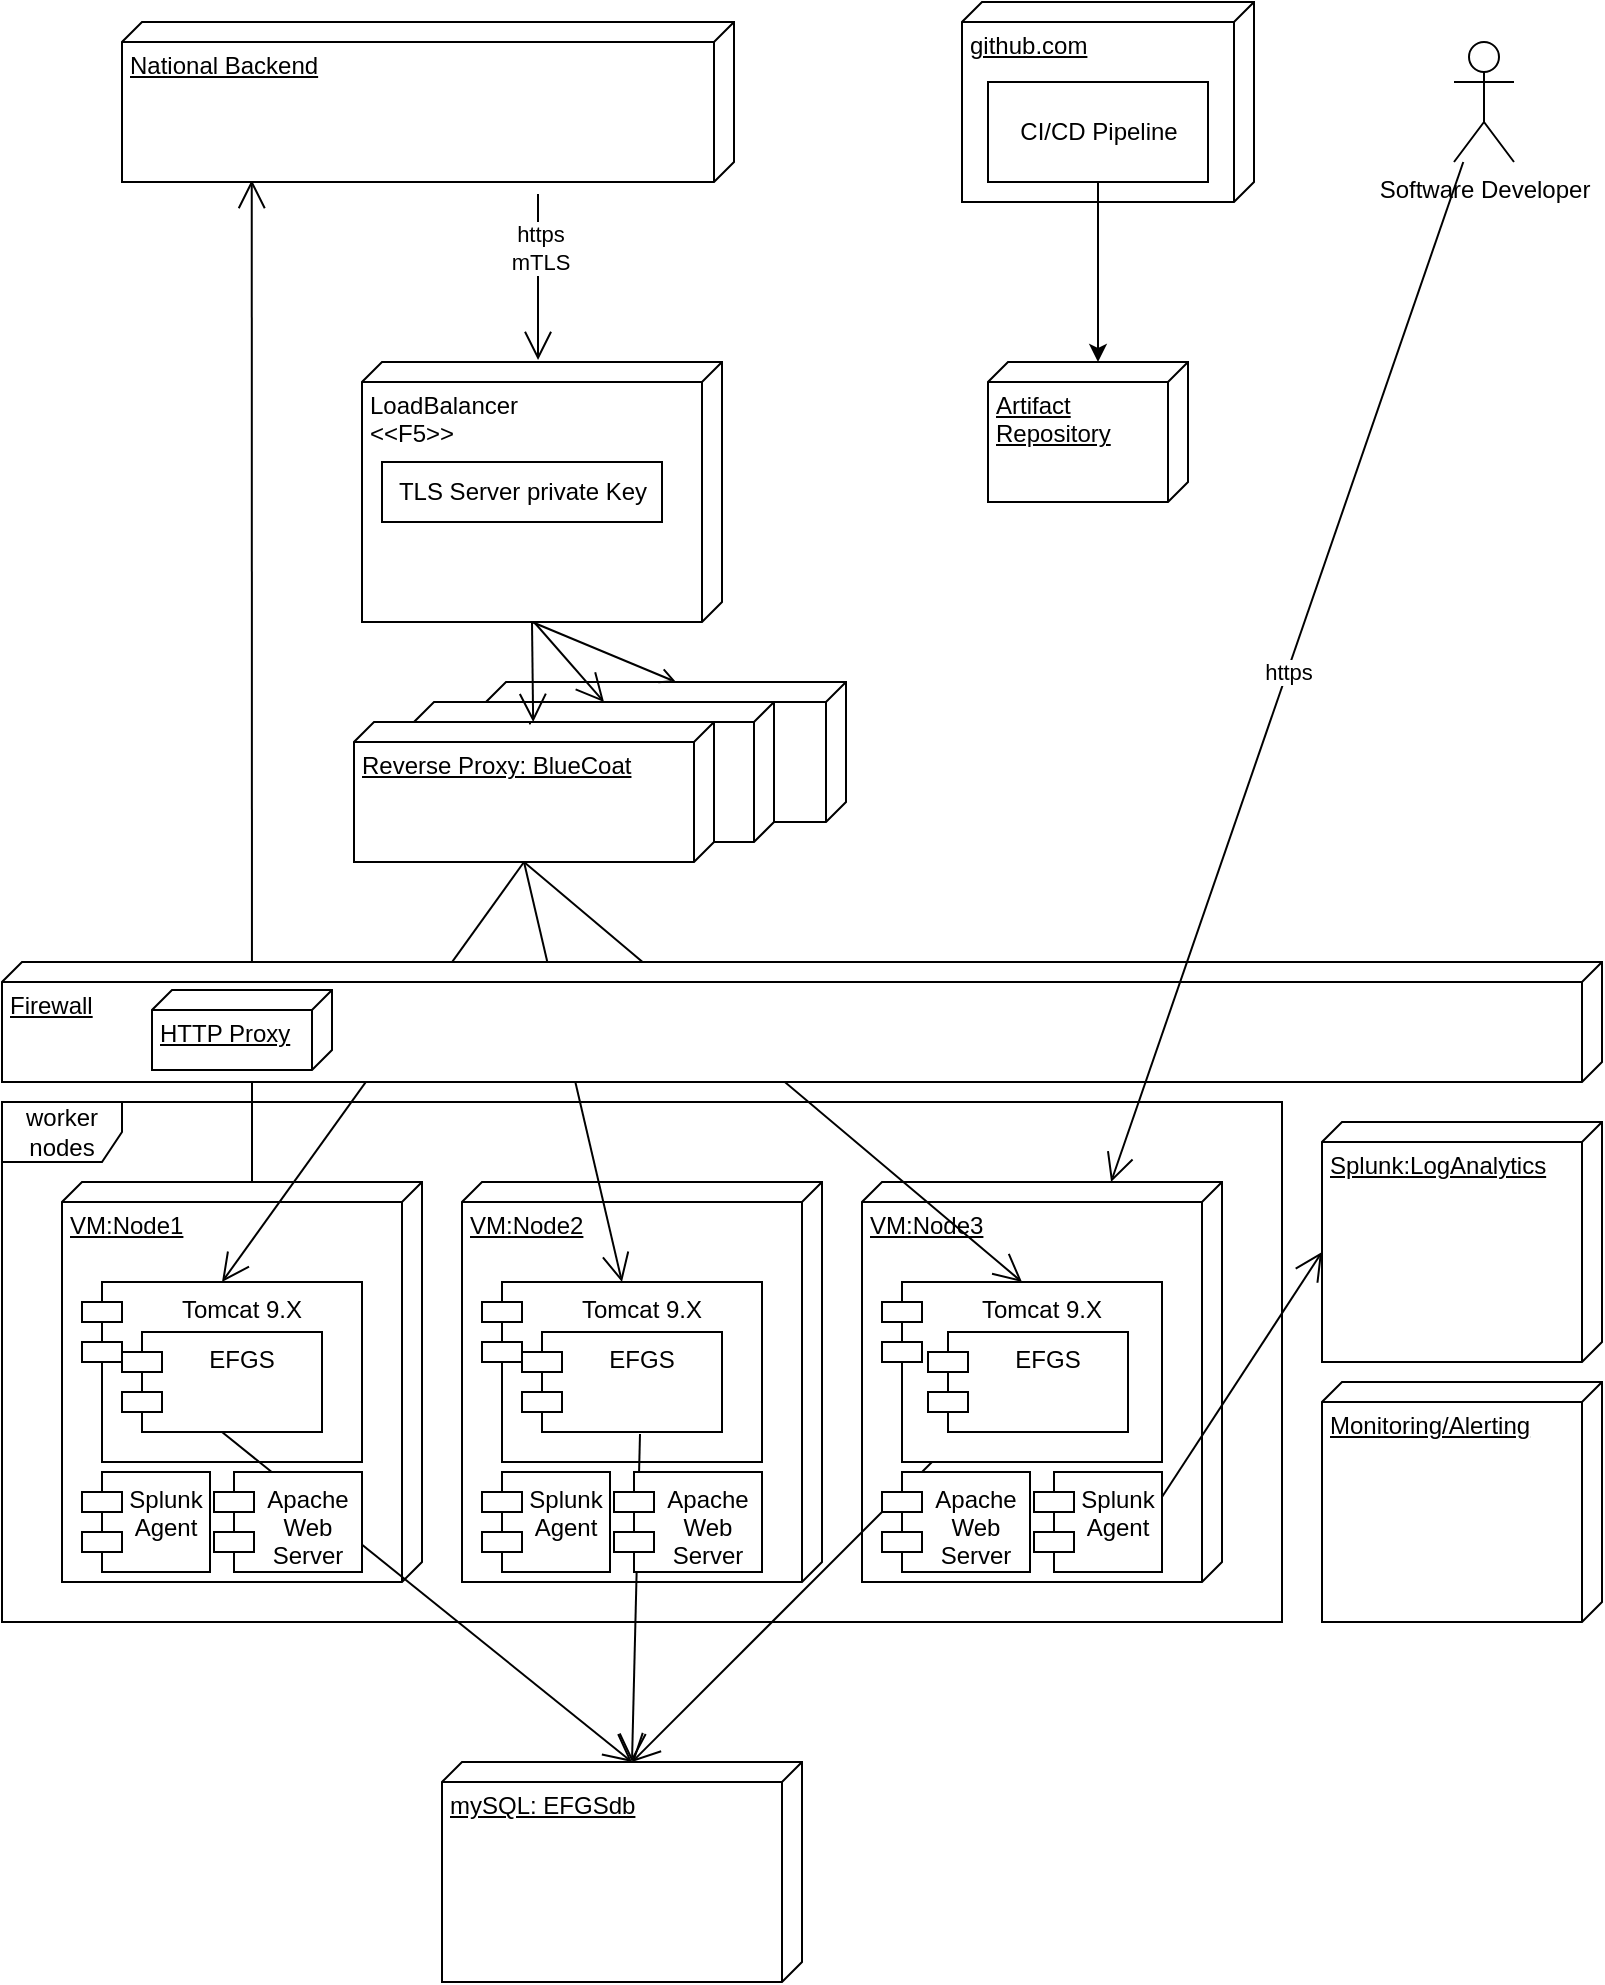 <mxfile version="13.6.5" type="device"><diagram id="VgCLKvtFFK3XoxjoR5mz" name="Page-1"><mxGraphModel dx="702" dy="2722" grid="1" gridSize="10" guides="1" tooltips="1" connect="1" arrows="1" fold="1" page="1" pageScale="1" pageWidth="827" pageHeight="1169" math="0" shadow="0"><root><mxCell id="0"/><mxCell id="1" parent="0"/><mxCell id="g5rJ6gH2hUHkM9L1dQct-80" value="" style="endArrow=open;endFill=1;endSize=12;html=1;exitX=0;exitY=0;exitDx=0;exitDy=85;exitPerimeter=0;entryX=0.988;entryY=0.788;entryDx=0;entryDy=0;entryPerimeter=0;" parent="1" source="g5rJ6gH2hUHkM9L1dQct-9" target="g5rJ6gH2hUHkM9L1dQct-79" edge="1"><mxGeometry width="160" relative="1" as="geometry"><mxPoint x="290" y="360" as="sourcePoint"/><mxPoint x="450" y="360" as="targetPoint"/></mxGeometry></mxCell><mxCell id="g5rJ6gH2hUHkM9L1dQct-84" value="Reverse Proxy: BlueCoat" style="verticalAlign=top;align=left;spacingTop=8;spacingLeft=2;spacingRight=12;shape=cube;size=10;direction=south;fontStyle=4;html=1;" parent="1" vertex="1"><mxGeometry x="256" y="230" width="180" height="70" as="geometry"/></mxCell><mxCell id="g5rJ6gH2hUHkM9L1dQct-83" value="Reverse Proxy: BlueCoat" style="verticalAlign=top;align=left;spacingTop=8;spacingLeft=2;spacingRight=12;shape=cube;size=10;direction=south;fontStyle=4;html=1;" parent="1" vertex="1"><mxGeometry x="220" y="240" width="180" height="70" as="geometry"/></mxCell><mxCell id="g5rJ6gH2hUHkM9L1dQct-1" value="LoadBalancer&lt;br&gt;&amp;lt;&amp;lt;F5&amp;gt;&amp;gt;" style="verticalAlign=top;align=left;spacingTop=8;spacingLeft=2;spacingRight=12;shape=cube;size=10;direction=south;fontStyle=0;html=1;" parent="1" vertex="1"><mxGeometry x="194" y="70" width="180" height="130" as="geometry"/></mxCell><mxCell id="g5rJ6gH2hUHkM9L1dQct-2" value="TLS Server private Key" style="html=1;" parent="1" vertex="1"><mxGeometry x="204" y="120" width="140" height="30" as="geometry"/></mxCell><mxCell id="g5rJ6gH2hUHkM9L1dQct-86" style="edgeStyle=none;rounded=0;orthogonalLoop=1;jettySize=auto;html=1;entryX=0;entryY=0;entryDx=0;entryDy=85;entryPerimeter=0;endArrow=open;endFill=0;exitX=0;exitY=0;exitDx=130;exitDy=95;exitPerimeter=0;" parent="1" source="g5rJ6gH2hUHkM9L1dQct-1" target="g5rJ6gH2hUHkM9L1dQct-84" edge="1"><mxGeometry relative="1" as="geometry"/></mxCell><mxCell id="g5rJ6gH2hUHkM9L1dQct-6" value="" style="endArrow=open;endFill=0;endSize=12;html=1;entryX=-0.008;entryY=0.511;entryDx=0;entryDy=0;entryPerimeter=0;" parent="1" target="g5rJ6gH2hUHkM9L1dQct-1" edge="1"><mxGeometry width="160" relative="1" as="geometry"><mxPoint x="282" y="-14" as="sourcePoint"/><mxPoint x="54" y="50" as="targetPoint"/></mxGeometry></mxCell><mxCell id="t1WPH8R_PjAl8OOZS1m8-1" value="https&lt;br&gt;mTLS" style="edgeLabel;html=1;align=center;verticalAlign=middle;resizable=0;points=[];" vertex="1" connectable="0" parent="g5rJ6gH2hUHkM9L1dQct-6"><mxGeometry x="-0.349" y="1" relative="1" as="geometry"><mxPoint as="offset"/></mxGeometry></mxCell><mxCell id="g5rJ6gH2hUHkM9L1dQct-8" value="worker nodes" style="shape=umlFrame;whiteSpace=wrap;html=1;" parent="1" vertex="1"><mxGeometry x="14" y="440" width="640" height="260" as="geometry"/></mxCell><mxCell id="g5rJ6gH2hUHkM9L1dQct-9" value="VM:Node1" style="verticalAlign=top;align=left;spacingTop=8;spacingLeft=2;spacingRight=12;shape=cube;size=10;direction=south;fontStyle=4;html=1;" parent="1" vertex="1"><mxGeometry x="44" y="480" width="180" height="200" as="geometry"/></mxCell><mxCell id="g5rJ6gH2hUHkM9L1dQct-10" value="VM:Node2" style="verticalAlign=top;align=left;spacingTop=8;spacingLeft=2;spacingRight=12;shape=cube;size=10;direction=south;fontStyle=4;html=1;" parent="1" vertex="1"><mxGeometry x="244" y="480" width="180" height="200" as="geometry"/></mxCell><mxCell id="g5rJ6gH2hUHkM9L1dQct-11" value="VM:Node3" style="verticalAlign=top;align=left;spacingTop=8;spacingLeft=2;spacingRight=12;shape=cube;size=10;direction=south;fontStyle=4;html=1;" parent="1" vertex="1"><mxGeometry x="444" y="480" width="180" height="200" as="geometry"/></mxCell><mxCell id="g5rJ6gH2hUHkM9L1dQct-15" value="Tomcat 9.X" style="shape=module;align=left;spacingLeft=20;align=center;verticalAlign=top;" parent="1" vertex="1"><mxGeometry x="54" y="530" width="140" height="90" as="geometry"/></mxCell><mxCell id="g5rJ6gH2hUHkM9L1dQct-16" value="Tomcat 9.X" style="shape=module;align=left;spacingLeft=20;align=center;verticalAlign=top;" parent="1" vertex="1"><mxGeometry x="254" y="530" width="140" height="90" as="geometry"/></mxCell><mxCell id="g5rJ6gH2hUHkM9L1dQct-17" value="Tomcat 9.X" style="shape=module;align=left;spacingLeft=20;align=center;verticalAlign=top;" parent="1" vertex="1"><mxGeometry x="454" y="530" width="140" height="90" as="geometry"/></mxCell><mxCell id="g5rJ6gH2hUHkM9L1dQct-22" value="" style="endArrow=open;endFill=1;endSize=12;html=1;exitX=0;exitY=0;exitDx=70;exitDy=95;exitPerimeter=0;entryX=0.5;entryY=0;entryDx=0;entryDy=0;" parent="1" source="g5rJ6gH2hUHkM9L1dQct-53" target="g5rJ6gH2hUHkM9L1dQct-15" edge="1"><mxGeometry width="160" relative="1" as="geometry"><mxPoint x="324" y="410" as="sourcePoint"/><mxPoint x="484" y="410" as="targetPoint"/></mxGeometry></mxCell><mxCell id="g5rJ6gH2hUHkM9L1dQct-23" value="" style="endArrow=open;endFill=1;endSize=12;html=1;entryX=0.5;entryY=0;entryDx=0;entryDy=0;exitX=0;exitY=0;exitDx=70;exitDy=95;exitPerimeter=0;" parent="1" source="g5rJ6gH2hUHkM9L1dQct-53" target="g5rJ6gH2hUHkM9L1dQct-16" edge="1"><mxGeometry width="160" relative="1" as="geometry"><mxPoint x="284" y="360" as="sourcePoint"/><mxPoint x="484" y="410" as="targetPoint"/></mxGeometry></mxCell><mxCell id="g5rJ6gH2hUHkM9L1dQct-24" value="" style="endArrow=open;endFill=1;endSize=12;html=1;exitX=0;exitY=0;exitDx=70;exitDy=95;exitPerimeter=0;entryX=0.5;entryY=0;entryDx=0;entryDy=0;" parent="1" source="g5rJ6gH2hUHkM9L1dQct-53" target="g5rJ6gH2hUHkM9L1dQct-17" edge="1"><mxGeometry width="160" relative="1" as="geometry"><mxPoint x="324" y="410" as="sourcePoint"/><mxPoint x="484" y="410" as="targetPoint"/></mxGeometry></mxCell><mxCell id="g5rJ6gH2hUHkM9L1dQct-26" value="Firewall" style="verticalAlign=top;align=left;spacingTop=8;spacingLeft=2;spacingRight=12;shape=cube;size=10;direction=south;fontStyle=4;html=1;" parent="1" vertex="1"><mxGeometry x="14" y="370" width="800" height="60" as="geometry"/></mxCell><mxCell id="g5rJ6gH2hUHkM9L1dQct-29" value="mySQL: EFGSdb" style="verticalAlign=top;align=left;spacingTop=8;spacingLeft=2;spacingRight=12;shape=cube;size=10;direction=south;fontStyle=4;html=1;" parent="1" vertex="1"><mxGeometry x="234" y="770" width="180" height="110" as="geometry"/></mxCell><mxCell id="g5rJ6gH2hUHkM9L1dQct-31" value="" style="endArrow=open;endFill=1;endSize=12;html=1;exitX=0.5;exitY=1;exitDx=0;exitDy=0;entryX=0;entryY=0;entryDx=0;entryDy=85;entryPerimeter=0;" parent="1" source="g5rJ6gH2hUHkM9L1dQct-32" target="g5rJ6gH2hUHkM9L1dQct-29" edge="1"><mxGeometry width="160" relative="1" as="geometry"><mxPoint x="174" y="760" as="sourcePoint"/><mxPoint x="224" y="720" as="targetPoint"/></mxGeometry></mxCell><mxCell id="g5rJ6gH2hUHkM9L1dQct-32" value="EFGS" style="shape=module;align=left;spacingLeft=20;align=center;verticalAlign=top;" parent="1" vertex="1"><mxGeometry x="74" y="555" width="100" height="50" as="geometry"/></mxCell><mxCell id="g5rJ6gH2hUHkM9L1dQct-33" value="EFGS" style="shape=module;align=left;spacingLeft=20;align=center;verticalAlign=top;" parent="1" vertex="1"><mxGeometry x="274" y="555" width="100" height="50" as="geometry"/></mxCell><mxCell id="g5rJ6gH2hUHkM9L1dQct-34" value="EFGS" style="shape=module;align=left;spacingLeft=20;align=center;verticalAlign=top;" parent="1" vertex="1"><mxGeometry x="477" y="555" width="100" height="50" as="geometry"/></mxCell><mxCell id="g5rJ6gH2hUHkM9L1dQct-35" value="" style="endArrow=open;endFill=1;endSize=12;html=1;exitX=0.59;exitY=1.02;exitDx=0;exitDy=0;exitPerimeter=0;entryX=0;entryY=0;entryDx=0;entryDy=85;entryPerimeter=0;" parent="1" source="g5rJ6gH2hUHkM9L1dQct-33" target="g5rJ6gH2hUHkM9L1dQct-29" edge="1"><mxGeometry width="160" relative="1" as="geometry"><mxPoint x="394" y="630" as="sourcePoint"/><mxPoint x="394" y="750" as="targetPoint"/></mxGeometry></mxCell><mxCell id="g5rJ6gH2hUHkM9L1dQct-41" value="github.com" style="verticalAlign=top;align=left;spacingTop=8;spacingLeft=2;spacingRight=12;shape=cube;size=10;direction=south;fontStyle=4;html=1;" parent="1" vertex="1"><mxGeometry x="494" y="-110" width="146" height="100" as="geometry"/></mxCell><mxCell id="g5rJ6gH2hUHkM9L1dQct-43" value="CI/CD Pipeline" style="html=1;" parent="1" vertex="1"><mxGeometry x="507" y="-70" width="110" height="50" as="geometry"/></mxCell><mxCell id="g5rJ6gH2hUHkM9L1dQct-51" value="Monitoring/Alerting" style="verticalAlign=top;align=left;spacingTop=8;spacingLeft=2;spacingRight=12;shape=cube;size=10;direction=south;fontStyle=4;html=1;" parent="1" vertex="1"><mxGeometry x="674" y="580" width="140" height="120" as="geometry"/></mxCell><mxCell id="g5rJ6gH2hUHkM9L1dQct-52" value="Splunk:LogAnalytics" style="verticalAlign=top;align=left;spacingTop=8;spacingLeft=2;spacingRight=12;shape=cube;size=10;direction=south;fontStyle=4;html=1;" parent="1" vertex="1"><mxGeometry x="674" y="450" width="140" height="120" as="geometry"/></mxCell><mxCell id="g5rJ6gH2hUHkM9L1dQct-53" value="Reverse Proxy: BlueCoat" style="verticalAlign=top;align=left;spacingTop=8;spacingLeft=2;spacingRight=12;shape=cube;size=10;direction=south;fontStyle=4;html=1;" parent="1" vertex="1"><mxGeometry x="190" y="250" width="180" height="70" as="geometry"/></mxCell><mxCell id="g5rJ6gH2hUHkM9L1dQct-56" style="edgeStyle=none;rounded=0;orthogonalLoop=1;jettySize=auto;html=1;entryX=0.017;entryY=0.511;entryDx=0;entryDy=0;entryPerimeter=0;dashed=1;endArrow=none;endFill=0;" parent="1" source="g5rJ6gH2hUHkM9L1dQct-53" target="g5rJ6gH2hUHkM9L1dQct-53" edge="1"><mxGeometry relative="1" as="geometry"/></mxCell><mxCell id="g5rJ6gH2hUHkM9L1dQct-57" value="" style="endArrow=open;endFill=1;endSize=12;html=1;exitX=0;exitY=0;exitDx=130;exitDy=95;exitPerimeter=0;" parent="1" source="g5rJ6gH2hUHkM9L1dQct-1" target="g5rJ6gH2hUHkM9L1dQct-53" edge="1"><mxGeometry width="160" relative="1" as="geometry"><mxPoint y="280" as="sourcePoint"/><mxPoint x="160" y="280" as="targetPoint"/></mxGeometry></mxCell><mxCell id="g5rJ6gH2hUHkM9L1dQct-58" style="edgeStyle=none;rounded=0;orthogonalLoop=1;jettySize=auto;html=1;entryX=0;entryY=0.522;entryDx=0;entryDy=0;entryPerimeter=0;dashed=1;endArrow=none;endFill=0;" parent="1" source="g5rJ6gH2hUHkM9L1dQct-53" target="g5rJ6gH2hUHkM9L1dQct-53" edge="1"><mxGeometry relative="1" as="geometry"/></mxCell><mxCell id="g5rJ6gH2hUHkM9L1dQct-63" value="Software Developer" style="shape=umlActor;verticalLabelPosition=bottom;verticalAlign=top;html=1;" parent="1" vertex="1"><mxGeometry x="740" y="-90" width="30" height="60" as="geometry"/></mxCell><mxCell id="g5rJ6gH2hUHkM9L1dQct-64" value="https" style="endArrow=open;endFill=1;endSize=12;html=1;" parent="1" source="g5rJ6gH2hUHkM9L1dQct-63" edge="1" target="g5rJ6gH2hUHkM9L1dQct-11"><mxGeometry width="160" relative="1" as="geometry"><mxPoint x="594" y="149" as="sourcePoint"/><mxPoint x="755" y="70" as="targetPoint"/></mxGeometry></mxCell><mxCell id="g5rJ6gH2hUHkM9L1dQct-79" value="National Backend" style="verticalAlign=top;align=left;spacingTop=8;spacingLeft=2;spacingRight=12;shape=cube;size=10;direction=south;fontStyle=4;html=1;" parent="1" vertex="1"><mxGeometry x="74" y="-100" width="306" height="80" as="geometry"/></mxCell><mxCell id="g5rJ6gH2hUHkM9L1dQct-87" value="" style="endArrow=open;endFill=1;endSize=12;html=1;entryX=0;entryY=0;entryDx=0;entryDy=85;entryPerimeter=0;" parent="1" target="g5rJ6gH2hUHkM9L1dQct-83" edge="1"><mxGeometry width="160" relative="1" as="geometry"><mxPoint x="280" y="200" as="sourcePoint"/><mxPoint x="490" y="360" as="targetPoint"/></mxGeometry></mxCell><mxCell id="g5rJ6gH2hUHkM9L1dQct-89" value="HTTP Proxy" style="verticalAlign=top;align=left;spacingTop=8;spacingLeft=2;spacingRight=12;shape=cube;size=10;direction=south;fontStyle=4;html=1;" parent="1" vertex="1"><mxGeometry x="89" y="384" width="90" height="40" as="geometry"/></mxCell><mxCell id="g5rJ6gH2hUHkM9L1dQct-90" value="Splunk &#10;Agent" style="shape=module;align=left;spacingLeft=20;align=center;verticalAlign=top;" parent="1" vertex="1"><mxGeometry x="530" y="625" width="64" height="50" as="geometry"/></mxCell><mxCell id="g5rJ6gH2hUHkM9L1dQct-91" value="" style="endArrow=open;endFill=1;endSize=12;html=1;entryX=0;entryY=0;entryDx=65;entryDy=140;entryPerimeter=0;exitX=1;exitY=0.25;exitDx=0;exitDy=0;" parent="1" source="g5rJ6gH2hUHkM9L1dQct-90" target="g5rJ6gH2hUHkM9L1dQct-52" edge="1"><mxGeometry width="160" relative="1" as="geometry"><mxPoint x="330" y="360" as="sourcePoint"/><mxPoint x="490" y="360" as="targetPoint"/></mxGeometry></mxCell><mxCell id="g5rJ6gH2hUHkM9L1dQct-92" value="Splunk &#10;Agent" style="shape=module;align=left;spacingLeft=20;align=center;verticalAlign=top;" parent="1" vertex="1"><mxGeometry x="254" y="625" width="64" height="50" as="geometry"/></mxCell><mxCell id="g5rJ6gH2hUHkM9L1dQct-93" value="Splunk &#10;Agent" style="shape=module;align=left;spacingLeft=20;align=center;verticalAlign=top;" parent="1" vertex="1"><mxGeometry x="54" y="625" width="64" height="50" as="geometry"/></mxCell><mxCell id="g5rJ6gH2hUHkM9L1dQct-94" value="Artifact &lt;br&gt;Repository" style="verticalAlign=top;align=left;spacingTop=8;spacingLeft=2;spacingRight=12;shape=cube;size=10;direction=south;fontStyle=4;html=1;" parent="1" vertex="1"><mxGeometry x="507" y="70" width="100" height="70" as="geometry"/></mxCell><mxCell id="g5rJ6gH2hUHkM9L1dQct-46" style="edgeStyle=none;rounded=0;orthogonalLoop=1;jettySize=auto;html=1;endArrow=classic;endFill=1;entryX=0;entryY=0;entryDx=0;entryDy=45;entryPerimeter=0;exitX=0.5;exitY=1;exitDx=0;exitDy=0;" parent="1" source="g5rJ6gH2hUHkM9L1dQct-43" target="g5rJ6gH2hUHkM9L1dQct-94" edge="1"><mxGeometry relative="1" as="geometry"><mxPoint x="620" y="-10" as="sourcePoint"/><mxPoint x="720" y="20" as="targetPoint"/></mxGeometry></mxCell><mxCell id="g5rJ6gH2hUHkM9L1dQct-99" value="Apache&#10;Web &#10;Server" style="shape=module;align=left;spacingLeft=20;align=center;verticalAlign=top;" parent="1" vertex="1"><mxGeometry x="320" y="625" width="74" height="50" as="geometry"/></mxCell><mxCell id="g5rJ6gH2hUHkM9L1dQct-100" value="Apache&#10;Web &#10;Server" style="shape=module;align=left;spacingLeft=20;align=center;verticalAlign=top;" parent="1" vertex="1"><mxGeometry x="120" y="625" width="74" height="50" as="geometry"/></mxCell><mxCell id="g5rJ6gH2hUHkM9L1dQct-36" value="" style="endArrow=open;endFill=1;endSize=12;html=1;entryX=0;entryY=0;entryDx=0;entryDy=85;entryPerimeter=0;" parent="1" source="g5rJ6gH2hUHkM9L1dQct-17" target="g5rJ6gH2hUHkM9L1dQct-29" edge="1"><mxGeometry width="160" relative="1" as="geometry"><mxPoint x="394" y="630" as="sourcePoint"/><mxPoint x="484" y="760" as="targetPoint"/></mxGeometry></mxCell><mxCell id="g5rJ6gH2hUHkM9L1dQct-96" value="Apache&#10;Web &#10;Server" style="shape=module;align=left;spacingLeft=20;align=center;verticalAlign=top;" parent="1" vertex="1"><mxGeometry x="454" y="625" width="74" height="50" as="geometry"/></mxCell></root></mxGraphModel></diagram></mxfile>
